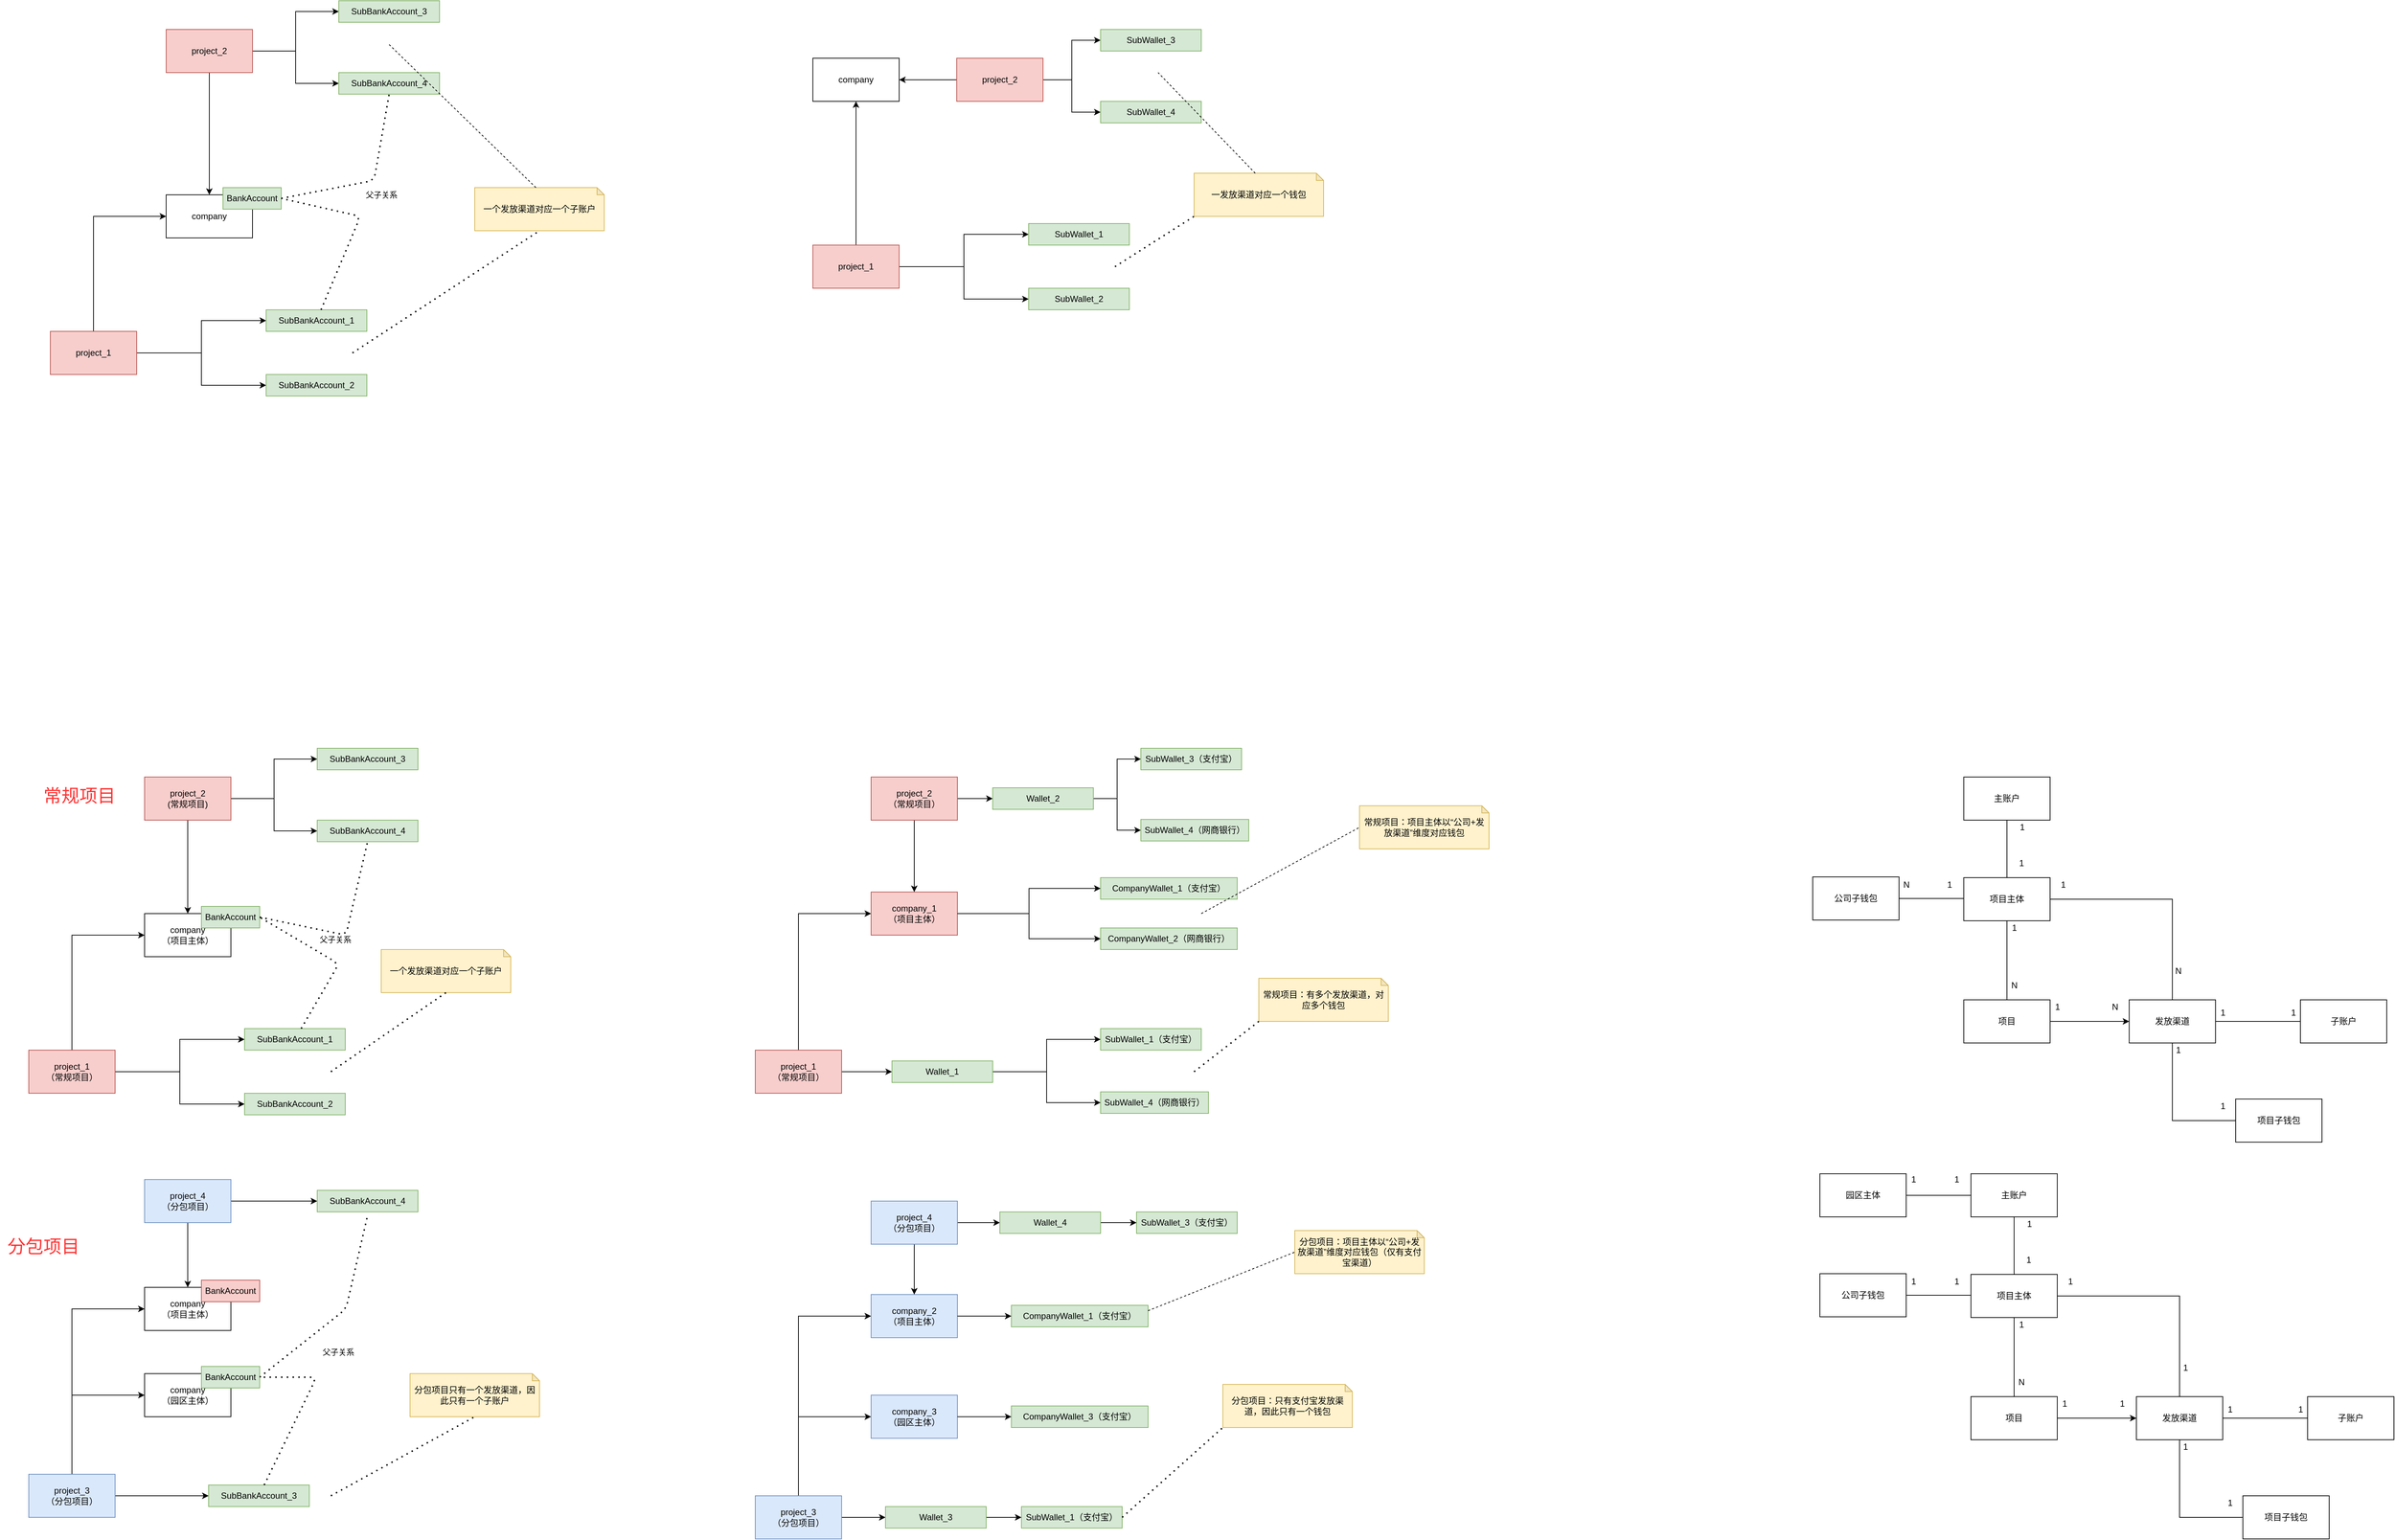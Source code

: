 <mxfile version="14.2.9" type="github">
  <diagram id="DwcgkpBsZSUWMjSM1Ywg" name="Page-1">
    <mxGraphModel dx="1422" dy="796" grid="1" gridSize="10" guides="1" tooltips="1" connect="1" arrows="1" fold="1" page="1" pageScale="1" pageWidth="827" pageHeight="1169" math="0" shadow="0">
      <root>
        <mxCell id="0" />
        <mxCell id="1" parent="0" />
        <mxCell id="jL63AR4ucIe5LXbYJcsW-23" style="edgeStyle=orthogonalEdgeStyle;rounded=0;orthogonalLoop=1;jettySize=auto;html=1;exitX=0.5;exitY=0;exitDx=0;exitDy=0;entryX=0;entryY=0.5;entryDx=0;entryDy=0;" parent="1" source="jL63AR4ucIe5LXbYJcsW-27" target="jL63AR4ucIe5LXbYJcsW-36" edge="1">
          <mxGeometry relative="1" as="geometry" />
        </mxCell>
        <mxCell id="jL63AR4ucIe5LXbYJcsW-24" style="edgeStyle=orthogonalEdgeStyle;rounded=0;orthogonalLoop=1;jettySize=auto;html=1;exitX=1;exitY=0.5;exitDx=0;exitDy=0;entryX=0;entryY=0.5;entryDx=0;entryDy=0;" parent="1" source="jL63AR4ucIe5LXbYJcsW-27" target="jL63AR4ucIe5LXbYJcsW-28" edge="1">
          <mxGeometry relative="1" as="geometry" />
        </mxCell>
        <mxCell id="jL63AR4ucIe5LXbYJcsW-26" style="edgeStyle=orthogonalEdgeStyle;rounded=0;orthogonalLoop=1;jettySize=auto;html=1;exitX=1;exitY=0.5;exitDx=0;exitDy=0;entryX=0;entryY=0.5;entryDx=0;entryDy=0;" parent="1" source="jL63AR4ucIe5LXbYJcsW-27" target="jL63AR4ucIe5LXbYJcsW-34" edge="1">
          <mxGeometry relative="1" as="geometry" />
        </mxCell>
        <mxCell id="jL63AR4ucIe5LXbYJcsW-27" value="project_1&lt;br&gt;（常规项目）" style="rounded=0;whiteSpace=wrap;html=1;fillColor=#f8cecc;strokeColor=#b85450;" parent="1" vertex="1">
          <mxGeometry x="70" y="1620" width="120" height="60" as="geometry" />
        </mxCell>
        <mxCell id="jL63AR4ucIe5LXbYJcsW-28" value="SubBankAccount_1" style="rounded=0;whiteSpace=wrap;html=1;fillColor=#d5e8d4;strokeColor=#82b366;" parent="1" vertex="1">
          <mxGeometry x="370" y="1590" width="140" height="30" as="geometry" />
        </mxCell>
        <mxCell id="jL63AR4ucIe5LXbYJcsW-34" value="SubBankAccount_2" style="rounded=0;whiteSpace=wrap;html=1;fillColor=#d5e8d4;strokeColor=#82b366;" parent="1" vertex="1">
          <mxGeometry x="370" y="1680" width="140" height="30" as="geometry" />
        </mxCell>
        <mxCell id="jL63AR4ucIe5LXbYJcsW-35" value="" style="group" parent="1" vertex="1" connectable="0">
          <mxGeometry x="231" y="1420" width="160" height="70" as="geometry" />
        </mxCell>
        <mxCell id="jL63AR4ucIe5LXbYJcsW-36" value="company&lt;br&gt;（项目主体）" style="rounded=0;whiteSpace=wrap;html=1;" parent="jL63AR4ucIe5LXbYJcsW-35" vertex="1">
          <mxGeometry y="10" width="120" height="60" as="geometry" />
        </mxCell>
        <mxCell id="jL63AR4ucIe5LXbYJcsW-37" value="BankAccount" style="rounded=0;whiteSpace=wrap;html=1;fillColor=#d5e8d4;strokeColor=#82b366;" parent="jL63AR4ucIe5LXbYJcsW-35" vertex="1">
          <mxGeometry x="79" width="81" height="30" as="geometry" />
        </mxCell>
        <mxCell id="jL63AR4ucIe5LXbYJcsW-38" value="一个发放渠道对应一个子账户" style="shape=note;whiteSpace=wrap;html=1;backgroundOutline=1;darkOpacity=0.05;size=10;fillColor=#fff2cc;strokeColor=#d6b656;" parent="1" vertex="1">
          <mxGeometry x="560" y="1480" width="180" height="60" as="geometry" />
        </mxCell>
        <mxCell id="jL63AR4ucIe5LXbYJcsW-39" value="" style="endArrow=none;dashed=1;html=1;dashPattern=1 3;strokeWidth=2;entryX=0.5;entryY=1;entryDx=0;entryDy=0;entryPerimeter=0;" parent="1" target="jL63AR4ucIe5LXbYJcsW-38" edge="1">
          <mxGeometry width="50" height="50" relative="1" as="geometry">
            <mxPoint x="490" y="1650" as="sourcePoint" />
            <mxPoint x="640" y="1560" as="targetPoint" />
          </mxGeometry>
        </mxCell>
        <mxCell id="jL63AR4ucIe5LXbYJcsW-47" value="父子关系" style="endArrow=none;dashed=1;html=1;dashPattern=1 3;strokeWidth=2;entryX=1;entryY=0.5;entryDx=0;entryDy=0;" parent="1" source="jL63AR4ucIe5LXbYJcsW-28" target="jL63AR4ucIe5LXbYJcsW-37" edge="1">
          <mxGeometry x="0.14" y="-28" width="50" height="50" relative="1" as="geometry">
            <mxPoint x="421" y="1490" as="sourcePoint" />
            <mxPoint x="471" y="1440" as="targetPoint" />
            <Array as="points">
              <mxPoint x="501" y="1500" />
            </Array>
            <mxPoint x="5" y="4" as="offset" />
          </mxGeometry>
        </mxCell>
        <mxCell id="jL63AR4ucIe5LXbYJcsW-50" style="edgeStyle=orthogonalEdgeStyle;rounded=0;orthogonalLoop=1;jettySize=auto;html=1;exitX=0.5;exitY=1;exitDx=0;exitDy=0;" parent="1" source="jL63AR4ucIe5LXbYJcsW-49" target="jL63AR4ucIe5LXbYJcsW-36" edge="1">
          <mxGeometry relative="1" as="geometry" />
        </mxCell>
        <mxCell id="jL63AR4ucIe5LXbYJcsW-53" style="edgeStyle=orthogonalEdgeStyle;rounded=0;orthogonalLoop=1;jettySize=auto;html=1;exitX=1;exitY=0.5;exitDx=0;exitDy=0;entryX=0;entryY=0.5;entryDx=0;entryDy=0;" parent="1" source="jL63AR4ucIe5LXbYJcsW-49" target="jL63AR4ucIe5LXbYJcsW-51" edge="1">
          <mxGeometry relative="1" as="geometry" />
        </mxCell>
        <mxCell id="jL63AR4ucIe5LXbYJcsW-54" style="edgeStyle=orthogonalEdgeStyle;rounded=0;orthogonalLoop=1;jettySize=auto;html=1;exitX=1;exitY=0.5;exitDx=0;exitDy=0;entryX=0;entryY=0.5;entryDx=0;entryDy=0;" parent="1" source="jL63AR4ucIe5LXbYJcsW-49" target="jL63AR4ucIe5LXbYJcsW-52" edge="1">
          <mxGeometry relative="1" as="geometry" />
        </mxCell>
        <mxCell id="jL63AR4ucIe5LXbYJcsW-49" value="project_2&lt;br&gt;(常规项目)" style="rounded=0;whiteSpace=wrap;html=1;fillColor=#f8cecc;strokeColor=#b85450;" parent="1" vertex="1">
          <mxGeometry x="231" y="1240" width="120" height="60" as="geometry" />
        </mxCell>
        <mxCell id="jL63AR4ucIe5LXbYJcsW-51" value="SubBankAccount_3" style="rounded=0;whiteSpace=wrap;html=1;fillColor=#d5e8d4;strokeColor=#82b366;" parent="1" vertex="1">
          <mxGeometry x="471" y="1200" width="140" height="30" as="geometry" />
        </mxCell>
        <mxCell id="jL63AR4ucIe5LXbYJcsW-52" value="SubBankAccount_4" style="rounded=0;whiteSpace=wrap;html=1;fillColor=#d5e8d4;strokeColor=#82b366;" parent="1" vertex="1">
          <mxGeometry x="471" y="1300" width="140" height="30" as="geometry" />
        </mxCell>
        <mxCell id="jL63AR4ucIe5LXbYJcsW-55" value="" style="endArrow=none;dashed=1;html=1;dashPattern=1 3;strokeWidth=2;entryX=0.5;entryY=1;entryDx=0;entryDy=0;exitX=1;exitY=0.5;exitDx=0;exitDy=0;" parent="1" source="jL63AR4ucIe5LXbYJcsW-37" target="jL63AR4ucIe5LXbYJcsW-52" edge="1">
          <mxGeometry width="50" height="50" relative="1" as="geometry">
            <mxPoint x="451" y="1420" as="sourcePoint" />
            <mxPoint x="501" y="1370" as="targetPoint" />
            <Array as="points">
              <mxPoint x="511" y="1460" />
            </Array>
          </mxGeometry>
        </mxCell>
        <mxCell id="jL63AR4ucIe5LXbYJcsW-56" style="edgeStyle=orthogonalEdgeStyle;rounded=0;orthogonalLoop=1;jettySize=auto;html=1;exitX=0.5;exitY=0;exitDx=0;exitDy=0;entryX=0;entryY=0.5;entryDx=0;entryDy=0;" parent="1" source="jL63AR4ucIe5LXbYJcsW-60" target="jL63AR4ucIe5LXbYJcsW-64" edge="1">
          <mxGeometry relative="1" as="geometry" />
        </mxCell>
        <mxCell id="jL63AR4ucIe5LXbYJcsW-337" style="edgeStyle=orthogonalEdgeStyle;rounded=0;jumpStyle=none;orthogonalLoop=1;jettySize=auto;html=1;exitX=1;exitY=0.5;exitDx=0;exitDy=0;endArrow=classic;endFill=1;" parent="1" source="jL63AR4ucIe5LXbYJcsW-60" target="jL63AR4ucIe5LXbYJcsW-336" edge="1">
          <mxGeometry relative="1" as="geometry" />
        </mxCell>
        <mxCell id="jL63AR4ucIe5LXbYJcsW-60" value="project_1&lt;br&gt;（常规项目）" style="rounded=0;whiteSpace=wrap;html=1;fillColor=#f8cecc;strokeColor=#b85450;" parent="1" vertex="1">
          <mxGeometry x="1080" y="1620" width="120" height="60" as="geometry" />
        </mxCell>
        <mxCell id="jL63AR4ucIe5LXbYJcsW-61" value="SubWallet_1（支付宝）" style="rounded=0;whiteSpace=wrap;html=1;fillColor=#d5e8d4;strokeColor=#82b366;" parent="1" vertex="1">
          <mxGeometry x="1560" y="1590" width="140" height="30" as="geometry" />
        </mxCell>
        <mxCell id="jL63AR4ucIe5LXbYJcsW-62" value="SubWallet_4（网商银行）" style="rounded=0;whiteSpace=wrap;html=1;fillColor=#d5e8d4;strokeColor=#82b366;" parent="1" vertex="1">
          <mxGeometry x="1560" y="1678" width="150" height="30" as="geometry" />
        </mxCell>
        <mxCell id="jL63AR4ucIe5LXbYJcsW-63" value="" style="group" parent="1" vertex="1" connectable="0">
          <mxGeometry x="1241" y="1390" width="160" height="70" as="geometry" />
        </mxCell>
        <mxCell id="jL63AR4ucIe5LXbYJcsW-64" value="company_1&lt;br&gt;（项目主体）" style="rounded=0;whiteSpace=wrap;html=1;fillColor=#f8cecc;strokeColor=#b85450;" parent="jL63AR4ucIe5LXbYJcsW-63" vertex="1">
          <mxGeometry y="10" width="120" height="60" as="geometry" />
        </mxCell>
        <mxCell id="jL63AR4ucIe5LXbYJcsW-66" value="常规项目：有多个发放渠道，对应多个钱包" style="shape=note;whiteSpace=wrap;html=1;backgroundOutline=1;darkOpacity=0.05;size=10;fillColor=#fff2cc;strokeColor=#d6b656;" parent="1" vertex="1">
          <mxGeometry x="1780" y="1520" width="180" height="60" as="geometry" />
        </mxCell>
        <mxCell id="jL63AR4ucIe5LXbYJcsW-67" value="" style="endArrow=none;dashed=1;html=1;dashPattern=1 3;strokeWidth=2;entryX=0;entryY=1;entryDx=0;entryDy=0;entryPerimeter=0;" parent="1" target="jL63AR4ucIe5LXbYJcsW-66" edge="1">
          <mxGeometry width="50" height="50" relative="1" as="geometry">
            <mxPoint x="1690" y="1650" as="sourcePoint" />
            <mxPoint x="1840" y="1560" as="targetPoint" />
          </mxGeometry>
        </mxCell>
        <mxCell id="jL63AR4ucIe5LXbYJcsW-79" value="CompanyWallet_1（支付宝）" style="rounded=0;whiteSpace=wrap;html=1;fillColor=#d5e8d4;strokeColor=#82b366;" parent="1" vertex="1">
          <mxGeometry x="1560" y="1380" width="190" height="30" as="geometry" />
        </mxCell>
        <mxCell id="jL63AR4ucIe5LXbYJcsW-88" value="CompanyWallet_2（网商银行）" style="rounded=0;whiteSpace=wrap;html=1;fillColor=#d5e8d4;strokeColor=#82b366;" parent="1" vertex="1">
          <mxGeometry x="1560" y="1450" width="190" height="30" as="geometry" />
        </mxCell>
        <mxCell id="jL63AR4ucIe5LXbYJcsW-90" value="常规项目：项目主体以“公司+发放渠道”维度对应钱包" style="shape=note;whiteSpace=wrap;html=1;backgroundOutline=1;darkOpacity=0.05;size=10;fillColor=#fff2cc;strokeColor=#d6b656;" parent="1" vertex="1">
          <mxGeometry x="1920" y="1280" width="180" height="60" as="geometry" />
        </mxCell>
        <mxCell id="jL63AR4ucIe5LXbYJcsW-91" value="" style="endArrow=none;dashed=1;html=1;entryX=0;entryY=0.5;entryDx=0;entryDy=0;entryPerimeter=0;" parent="1" target="jL63AR4ucIe5LXbYJcsW-90" edge="1">
          <mxGeometry width="50" height="50" relative="1" as="geometry">
            <mxPoint x="1700" y="1430" as="sourcePoint" />
            <mxPoint x="1836" y="1380" as="targetPoint" />
          </mxGeometry>
        </mxCell>
        <mxCell id="jL63AR4ucIe5LXbYJcsW-115" style="edgeStyle=orthogonalEdgeStyle;rounded=0;orthogonalLoop=1;jettySize=auto;html=1;exitX=0.5;exitY=0;exitDx=0;exitDy=0;entryX=0;entryY=0.5;entryDx=0;entryDy=0;" parent="1" source="jL63AR4ucIe5LXbYJcsW-119" target="jL63AR4ucIe5LXbYJcsW-123" edge="1">
          <mxGeometry relative="1" as="geometry" />
        </mxCell>
        <mxCell id="jL63AR4ucIe5LXbYJcsW-116" style="edgeStyle=orthogonalEdgeStyle;rounded=0;orthogonalLoop=1;jettySize=auto;html=1;exitX=1;exitY=0.5;exitDx=0;exitDy=0;entryX=0;entryY=0.5;entryDx=0;entryDy=0;" parent="1" source="jL63AR4ucIe5LXbYJcsW-119" target="jL63AR4ucIe5LXbYJcsW-120" edge="1">
          <mxGeometry relative="1" as="geometry" />
        </mxCell>
        <mxCell id="jL63AR4ucIe5LXbYJcsW-117" style="edgeStyle=orthogonalEdgeStyle;rounded=0;orthogonalLoop=1;jettySize=auto;html=1;exitX=1;exitY=0.5;exitDx=0;exitDy=0;entryX=0;entryY=0.5;entryDx=0;entryDy=0;" parent="1" source="jL63AR4ucIe5LXbYJcsW-119" target="jL63AR4ucIe5LXbYJcsW-121" edge="1">
          <mxGeometry relative="1" as="geometry" />
        </mxCell>
        <mxCell id="jL63AR4ucIe5LXbYJcsW-119" value="project_1" style="rounded=0;whiteSpace=wrap;html=1;fillColor=#f8cecc;strokeColor=#b85450;" parent="1" vertex="1">
          <mxGeometry x="100" y="620" width="120" height="60" as="geometry" />
        </mxCell>
        <mxCell id="jL63AR4ucIe5LXbYJcsW-120" value="SubBankAccount_1" style="rounded=0;whiteSpace=wrap;html=1;fillColor=#d5e8d4;strokeColor=#82b366;" parent="1" vertex="1">
          <mxGeometry x="400" y="590" width="140" height="30" as="geometry" />
        </mxCell>
        <mxCell id="jL63AR4ucIe5LXbYJcsW-121" value="SubBankAccount_2" style="rounded=0;whiteSpace=wrap;html=1;fillColor=#d5e8d4;strokeColor=#82b366;" parent="1" vertex="1">
          <mxGeometry x="400" y="680" width="140" height="30" as="geometry" />
        </mxCell>
        <mxCell id="jL63AR4ucIe5LXbYJcsW-122" value="" style="group" parent="1" vertex="1" connectable="0">
          <mxGeometry x="261" y="420" width="160" height="70" as="geometry" />
        </mxCell>
        <mxCell id="jL63AR4ucIe5LXbYJcsW-123" value="company" style="rounded=0;whiteSpace=wrap;html=1;" parent="jL63AR4ucIe5LXbYJcsW-122" vertex="1">
          <mxGeometry y="10" width="120" height="60" as="geometry" />
        </mxCell>
        <mxCell id="jL63AR4ucIe5LXbYJcsW-124" value="BankAccount" style="rounded=0;whiteSpace=wrap;html=1;fillColor=#d5e8d4;strokeColor=#82b366;" parent="jL63AR4ucIe5LXbYJcsW-122" vertex="1">
          <mxGeometry x="79" width="81" height="30" as="geometry" />
        </mxCell>
        <mxCell id="jL63AR4ucIe5LXbYJcsW-125" value="一个发放渠道对应一个子账户" style="shape=note;whiteSpace=wrap;html=1;backgroundOutline=1;darkOpacity=0.05;size=10;fillColor=#fff2cc;strokeColor=#d6b656;" parent="1" vertex="1">
          <mxGeometry x="690" y="420" width="180" height="60" as="geometry" />
        </mxCell>
        <mxCell id="jL63AR4ucIe5LXbYJcsW-126" value="" style="endArrow=none;dashed=1;html=1;dashPattern=1 3;strokeWidth=2;entryX=0.5;entryY=1;entryDx=0;entryDy=0;entryPerimeter=0;" parent="1" target="jL63AR4ucIe5LXbYJcsW-125" edge="1">
          <mxGeometry width="50" height="50" relative="1" as="geometry">
            <mxPoint x="520" y="650" as="sourcePoint" />
            <mxPoint x="670" y="560" as="targetPoint" />
          </mxGeometry>
        </mxCell>
        <mxCell id="jL63AR4ucIe5LXbYJcsW-130" value="父子关系" style="endArrow=none;dashed=1;html=1;dashPattern=1 3;strokeWidth=2;entryX=1;entryY=0.5;entryDx=0;entryDy=0;" parent="1" source="jL63AR4ucIe5LXbYJcsW-120" target="jL63AR4ucIe5LXbYJcsW-124" edge="1">
          <mxGeometry x="0.111" y="-42" width="50" height="50" relative="1" as="geometry">
            <mxPoint x="451" y="420" as="sourcePoint" />
            <mxPoint x="501" y="370" as="targetPoint" />
            <Array as="points">
              <mxPoint x="531" y="460" />
            </Array>
            <mxPoint x="20" y="11" as="offset" />
          </mxGeometry>
        </mxCell>
        <mxCell id="jL63AR4ucIe5LXbYJcsW-131" style="edgeStyle=orthogonalEdgeStyle;rounded=0;orthogonalLoop=1;jettySize=auto;html=1;exitX=0.5;exitY=1;exitDx=0;exitDy=0;" parent="1" source="jL63AR4ucIe5LXbYJcsW-134" target="jL63AR4ucIe5LXbYJcsW-123" edge="1">
          <mxGeometry relative="1" as="geometry" />
        </mxCell>
        <mxCell id="jL63AR4ucIe5LXbYJcsW-132" style="edgeStyle=orthogonalEdgeStyle;rounded=0;orthogonalLoop=1;jettySize=auto;html=1;exitX=1;exitY=0.5;exitDx=0;exitDy=0;entryX=0;entryY=0.5;entryDx=0;entryDy=0;" parent="1" source="jL63AR4ucIe5LXbYJcsW-134" target="jL63AR4ucIe5LXbYJcsW-135" edge="1">
          <mxGeometry relative="1" as="geometry" />
        </mxCell>
        <mxCell id="jL63AR4ucIe5LXbYJcsW-133" style="edgeStyle=orthogonalEdgeStyle;rounded=0;orthogonalLoop=1;jettySize=auto;html=1;exitX=1;exitY=0.5;exitDx=0;exitDy=0;entryX=0;entryY=0.5;entryDx=0;entryDy=0;" parent="1" source="jL63AR4ucIe5LXbYJcsW-134" target="jL63AR4ucIe5LXbYJcsW-136" edge="1">
          <mxGeometry relative="1" as="geometry" />
        </mxCell>
        <mxCell id="jL63AR4ucIe5LXbYJcsW-134" value="project_2" style="rounded=0;whiteSpace=wrap;html=1;fillColor=#f8cecc;strokeColor=#b85450;" parent="1" vertex="1">
          <mxGeometry x="261" y="200" width="120" height="60" as="geometry" />
        </mxCell>
        <mxCell id="jL63AR4ucIe5LXbYJcsW-135" value="SubBankAccount_3" style="rounded=0;whiteSpace=wrap;html=1;fillColor=#d5e8d4;strokeColor=#82b366;" parent="1" vertex="1">
          <mxGeometry x="501" y="160" width="140" height="30" as="geometry" />
        </mxCell>
        <mxCell id="jL63AR4ucIe5LXbYJcsW-136" value="SubBankAccount_4" style="rounded=0;whiteSpace=wrap;html=1;fillColor=#d5e8d4;strokeColor=#82b366;" parent="1" vertex="1">
          <mxGeometry x="501" y="260" width="140" height="30" as="geometry" />
        </mxCell>
        <mxCell id="jL63AR4ucIe5LXbYJcsW-137" value="" style="endArrow=none;dashed=1;html=1;dashPattern=1 3;strokeWidth=2;entryX=0.5;entryY=1;entryDx=0;entryDy=0;exitX=1;exitY=0.5;exitDx=0;exitDy=0;" parent="1" source="jL63AR4ucIe5LXbYJcsW-124" target="jL63AR4ucIe5LXbYJcsW-136" edge="1">
          <mxGeometry width="50" height="50" relative="1" as="geometry">
            <mxPoint x="481" y="350" as="sourcePoint" />
            <mxPoint x="531" y="300" as="targetPoint" />
            <Array as="points">
              <mxPoint x="550" y="410" />
            </Array>
          </mxGeometry>
        </mxCell>
        <mxCell id="jL63AR4ucIe5LXbYJcsW-138" value="" style="endArrow=none;dashed=1;html=1;exitX=0;exitY=0;exitDx=85;exitDy=0;exitPerimeter=0;" parent="1" source="jL63AR4ucIe5LXbYJcsW-125" edge="1">
          <mxGeometry width="50" height="50" relative="1" as="geometry">
            <mxPoint x="750" y="450" as="sourcePoint" />
            <mxPoint x="570" y="220" as="targetPoint" />
          </mxGeometry>
        </mxCell>
        <mxCell id="jL63AR4ucIe5LXbYJcsW-140" style="edgeStyle=orthogonalEdgeStyle;rounded=0;orthogonalLoop=1;jettySize=auto;html=1;exitX=1;exitY=0.5;exitDx=0;exitDy=0;entryX=0;entryY=0.5;entryDx=0;entryDy=0;" parent="1" source="jL63AR4ucIe5LXbYJcsW-143" target="jL63AR4ucIe5LXbYJcsW-144" edge="1">
          <mxGeometry relative="1" as="geometry" />
        </mxCell>
        <mxCell id="jL63AR4ucIe5LXbYJcsW-141" style="edgeStyle=orthogonalEdgeStyle;rounded=0;orthogonalLoop=1;jettySize=auto;html=1;exitX=1;exitY=0.5;exitDx=0;exitDy=0;entryX=0;entryY=0.5;entryDx=0;entryDy=0;" parent="1" source="jL63AR4ucIe5LXbYJcsW-143" target="jL63AR4ucIe5LXbYJcsW-145" edge="1">
          <mxGeometry relative="1" as="geometry" />
        </mxCell>
        <mxCell id="jL63AR4ucIe5LXbYJcsW-160" style="edgeStyle=orthogonalEdgeStyle;rounded=0;orthogonalLoop=1;jettySize=auto;html=1;exitX=0.5;exitY=0;exitDx=0;exitDy=0;entryX=0.5;entryY=1;entryDx=0;entryDy=0;" parent="1" source="jL63AR4ucIe5LXbYJcsW-143" target="jL63AR4ucIe5LXbYJcsW-147" edge="1">
          <mxGeometry relative="1" as="geometry" />
        </mxCell>
        <mxCell id="jL63AR4ucIe5LXbYJcsW-143" value="project_1" style="rounded=0;whiteSpace=wrap;html=1;fillColor=#f8cecc;strokeColor=#b85450;" parent="1" vertex="1">
          <mxGeometry x="1160" y="500" width="120" height="60" as="geometry" />
        </mxCell>
        <mxCell id="jL63AR4ucIe5LXbYJcsW-144" value="SubWallet_1" style="rounded=0;whiteSpace=wrap;html=1;fillColor=#d5e8d4;strokeColor=#82b366;" parent="1" vertex="1">
          <mxGeometry x="1460" y="470" width="140" height="30" as="geometry" />
        </mxCell>
        <mxCell id="jL63AR4ucIe5LXbYJcsW-145" value="SubWallet_2" style="rounded=0;whiteSpace=wrap;html=1;fillColor=#d5e8d4;strokeColor=#82b366;" parent="1" vertex="1">
          <mxGeometry x="1460" y="560" width="140" height="30" as="geometry" />
        </mxCell>
        <mxCell id="jL63AR4ucIe5LXbYJcsW-146" value="" style="group" parent="1" vertex="1" connectable="0">
          <mxGeometry x="1160" y="230" width="160" height="70" as="geometry" />
        </mxCell>
        <mxCell id="jL63AR4ucIe5LXbYJcsW-147" value="company" style="rounded=0;whiteSpace=wrap;html=1;" parent="jL63AR4ucIe5LXbYJcsW-146" vertex="1">
          <mxGeometry y="10" width="120" height="60" as="geometry" />
        </mxCell>
        <mxCell id="jL63AR4ucIe5LXbYJcsW-148" value="一发放渠道对应一个钱包" style="shape=note;whiteSpace=wrap;html=1;backgroundOutline=1;darkOpacity=0.05;size=10;fillColor=#fff2cc;strokeColor=#d6b656;" parent="1" vertex="1">
          <mxGeometry x="1690" y="400" width="180" height="60" as="geometry" />
        </mxCell>
        <mxCell id="jL63AR4ucIe5LXbYJcsW-149" value="" style="endArrow=none;dashed=1;html=1;dashPattern=1 3;strokeWidth=2;entryX=0;entryY=1;entryDx=0;entryDy=0;entryPerimeter=0;" parent="1" target="jL63AR4ucIe5LXbYJcsW-148" edge="1">
          <mxGeometry width="50" height="50" relative="1" as="geometry">
            <mxPoint x="1580" y="530" as="sourcePoint" />
            <mxPoint x="1730" y="440" as="targetPoint" />
          </mxGeometry>
        </mxCell>
        <mxCell id="jL63AR4ucIe5LXbYJcsW-161" style="edgeStyle=orthogonalEdgeStyle;rounded=0;orthogonalLoop=1;jettySize=auto;html=1;exitX=0;exitY=0.5;exitDx=0;exitDy=0;entryX=1;entryY=0.5;entryDx=0;entryDy=0;" parent="1" source="jL63AR4ucIe5LXbYJcsW-159" target="jL63AR4ucIe5LXbYJcsW-147" edge="1">
          <mxGeometry relative="1" as="geometry" />
        </mxCell>
        <mxCell id="jL63AR4ucIe5LXbYJcsW-164" style="edgeStyle=orthogonalEdgeStyle;rounded=0;orthogonalLoop=1;jettySize=auto;html=1;exitX=1;exitY=0.5;exitDx=0;exitDy=0;entryX=0;entryY=0.5;entryDx=0;entryDy=0;" parent="1" source="jL63AR4ucIe5LXbYJcsW-159" target="jL63AR4ucIe5LXbYJcsW-162" edge="1">
          <mxGeometry relative="1" as="geometry" />
        </mxCell>
        <mxCell id="jL63AR4ucIe5LXbYJcsW-165" style="edgeStyle=orthogonalEdgeStyle;rounded=0;orthogonalLoop=1;jettySize=auto;html=1;exitX=1;exitY=0.5;exitDx=0;exitDy=0;" parent="1" source="jL63AR4ucIe5LXbYJcsW-159" target="jL63AR4ucIe5LXbYJcsW-163" edge="1">
          <mxGeometry relative="1" as="geometry" />
        </mxCell>
        <mxCell id="jL63AR4ucIe5LXbYJcsW-159" value="project_2" style="rounded=0;whiteSpace=wrap;html=1;fillColor=#f8cecc;strokeColor=#b85450;" parent="1" vertex="1">
          <mxGeometry x="1360" y="240" width="120" height="60" as="geometry" />
        </mxCell>
        <mxCell id="jL63AR4ucIe5LXbYJcsW-162" value="SubWallet_3" style="rounded=0;whiteSpace=wrap;html=1;fillColor=#d5e8d4;strokeColor=#82b366;" parent="1" vertex="1">
          <mxGeometry x="1560" y="200" width="140" height="30" as="geometry" />
        </mxCell>
        <mxCell id="jL63AR4ucIe5LXbYJcsW-163" value="SubWallet_4" style="rounded=0;whiteSpace=wrap;html=1;fillColor=#d5e8d4;strokeColor=#82b366;" parent="1" vertex="1">
          <mxGeometry x="1560" y="300" width="140" height="30" as="geometry" />
        </mxCell>
        <mxCell id="jL63AR4ucIe5LXbYJcsW-166" value="" style="endArrow=none;dashed=1;html=1;exitX=0;exitY=0;exitDx=85;exitDy=0;exitPerimeter=0;" parent="1" source="jL63AR4ucIe5LXbYJcsW-148" edge="1">
          <mxGeometry width="50" height="50" relative="1" as="geometry">
            <mxPoint x="1840" y="400" as="sourcePoint" />
            <mxPoint x="1640" y="260" as="targetPoint" />
          </mxGeometry>
        </mxCell>
        <mxCell id="jL63AR4ucIe5LXbYJcsW-168" style="edgeStyle=orthogonalEdgeStyle;rounded=0;orthogonalLoop=1;jettySize=auto;html=1;exitX=0.5;exitY=1;exitDx=0;exitDy=0;" parent="1" source="jL63AR4ucIe5LXbYJcsW-167" target="jL63AR4ucIe5LXbYJcsW-64" edge="1">
          <mxGeometry relative="1" as="geometry" />
        </mxCell>
        <mxCell id="jL63AR4ucIe5LXbYJcsW-341" style="edgeStyle=orthogonalEdgeStyle;rounded=0;jumpStyle=none;orthogonalLoop=1;jettySize=auto;html=1;exitX=1;exitY=0.5;exitDx=0;exitDy=0;endArrow=classic;endFill=1;" parent="1" source="jL63AR4ucIe5LXbYJcsW-167" target="jL63AR4ucIe5LXbYJcsW-340" edge="1">
          <mxGeometry relative="1" as="geometry" />
        </mxCell>
        <mxCell id="jL63AR4ucIe5LXbYJcsW-167" value="project_2&lt;br&gt;（常规项目）" style="rounded=0;whiteSpace=wrap;html=1;fillColor=#f8cecc;strokeColor=#b85450;" parent="1" vertex="1">
          <mxGeometry x="1241" y="1240" width="120" height="60" as="geometry" />
        </mxCell>
        <mxCell id="jL63AR4ucIe5LXbYJcsW-169" value="SubWallet_3（支付宝）" style="rounded=0;whiteSpace=wrap;html=1;fillColor=#d5e8d4;strokeColor=#82b366;" parent="1" vertex="1">
          <mxGeometry x="1616" y="1200" width="140" height="30" as="geometry" />
        </mxCell>
        <mxCell id="jL63AR4ucIe5LXbYJcsW-170" value="SubWallet_4（网商银行）" style="rounded=0;whiteSpace=wrap;html=1;fillColor=#d5e8d4;strokeColor=#82b366;" parent="1" vertex="1">
          <mxGeometry x="1616" y="1299" width="150" height="30" as="geometry" />
        </mxCell>
        <mxCell id="jL63AR4ucIe5LXbYJcsW-178" style="edgeStyle=orthogonalEdgeStyle;rounded=0;orthogonalLoop=1;jettySize=auto;html=1;exitX=0.5;exitY=0;exitDx=0;exitDy=0;entryX=0;entryY=0.5;entryDx=0;entryDy=0;" parent="1" source="jL63AR4ucIe5LXbYJcsW-181" target="jL63AR4ucIe5LXbYJcsW-185" edge="1">
          <mxGeometry relative="1" as="geometry" />
        </mxCell>
        <mxCell id="jL63AR4ucIe5LXbYJcsW-354" style="edgeStyle=orthogonalEdgeStyle;rounded=0;jumpStyle=none;orthogonalLoop=1;jettySize=auto;html=1;exitX=0.5;exitY=0;exitDx=0;exitDy=0;entryX=0;entryY=0.5;entryDx=0;entryDy=0;endArrow=classic;endFill=1;" parent="1" source="jL63AR4ucIe5LXbYJcsW-181" target="jL63AR4ucIe5LXbYJcsW-201" edge="1">
          <mxGeometry relative="1" as="geometry" />
        </mxCell>
        <mxCell id="jL63AR4ucIe5LXbYJcsW-356" style="edgeStyle=orthogonalEdgeStyle;rounded=0;jumpStyle=none;orthogonalLoop=1;jettySize=auto;html=1;exitX=1;exitY=0.5;exitDx=0;exitDy=0;entryX=0;entryY=0.5;entryDx=0;entryDy=0;endArrow=classic;endFill=1;" parent="1" source="jL63AR4ucIe5LXbYJcsW-181" target="jL63AR4ucIe5LXbYJcsW-355" edge="1">
          <mxGeometry relative="1" as="geometry" />
        </mxCell>
        <mxCell id="jL63AR4ucIe5LXbYJcsW-181" value="project_3&lt;br&gt;（分包项目）" style="rounded=0;whiteSpace=wrap;html=1;fillColor=#dae8fc;strokeColor=#6c8ebf;" parent="1" vertex="1">
          <mxGeometry x="1080" y="2240" width="120" height="60" as="geometry" />
        </mxCell>
        <mxCell id="jL63AR4ucIe5LXbYJcsW-182" value="SubWallet_1（支付宝）" style="rounded=0;whiteSpace=wrap;html=1;fillColor=#d5e8d4;strokeColor=#82b366;" parent="1" vertex="1">
          <mxGeometry x="1450" y="2255" width="140" height="30" as="geometry" />
        </mxCell>
        <mxCell id="jL63AR4ucIe5LXbYJcsW-184" value="" style="group" parent="1" vertex="1" connectable="0">
          <mxGeometry x="1241" y="1950" width="160" height="70" as="geometry" />
        </mxCell>
        <mxCell id="jL63AR4ucIe5LXbYJcsW-185" value="company_2&lt;br&gt;（项目主体）" style="rounded=0;whiteSpace=wrap;html=1;fillColor=#dae8fc;strokeColor=#6c8ebf;" parent="jL63AR4ucIe5LXbYJcsW-184" vertex="1">
          <mxGeometry y="10" width="120" height="60" as="geometry" />
        </mxCell>
        <mxCell id="jL63AR4ucIe5LXbYJcsW-186" value="分包项目：只有支付宝发放渠道，因此只有一个钱包" style="shape=note;whiteSpace=wrap;html=1;backgroundOutline=1;darkOpacity=0.05;size=10;fillColor=#fff2cc;strokeColor=#d6b656;" parent="1" vertex="1">
          <mxGeometry x="1730" y="2085" width="180" height="60" as="geometry" />
        </mxCell>
        <mxCell id="jL63AR4ucIe5LXbYJcsW-187" value="" style="endArrow=none;dashed=1;html=1;dashPattern=1 3;strokeWidth=2;entryX=0;entryY=1;entryDx=0;entryDy=0;entryPerimeter=0;exitX=1;exitY=0.5;exitDx=0;exitDy=0;" parent="1" source="jL63AR4ucIe5LXbYJcsW-182" target="jL63AR4ucIe5LXbYJcsW-186" edge="1">
          <mxGeometry width="50" height="50" relative="1" as="geometry">
            <mxPoint x="1500" y="2310" as="sourcePoint" />
            <mxPoint x="1650" y="2220" as="targetPoint" />
          </mxGeometry>
        </mxCell>
        <mxCell id="jL63AR4ucIe5LXbYJcsW-188" value="CompanyWallet_1（支付宝）" style="rounded=0;whiteSpace=wrap;html=1;fillColor=#d5e8d4;strokeColor=#82b366;" parent="1" vertex="1">
          <mxGeometry x="1436" y="1975" width="190" height="30" as="geometry" />
        </mxCell>
        <mxCell id="jL63AR4ucIe5LXbYJcsW-191" value="分包项目：项目主体以“公司+发放渠道”维度对应钱包（仅有支付宝渠道）" style="shape=note;whiteSpace=wrap;html=1;backgroundOutline=1;darkOpacity=0.05;size=10;fillColor=#fff2cc;strokeColor=#d6b656;" parent="1" vertex="1">
          <mxGeometry x="1830" y="1871" width="180" height="60" as="geometry" />
        </mxCell>
        <mxCell id="jL63AR4ucIe5LXbYJcsW-192" value="" style="endArrow=none;dashed=1;html=1;entryX=0;entryY=0.5;entryDx=0;entryDy=0;entryPerimeter=0;exitX=1;exitY=0.25;exitDx=0;exitDy=0;jumpStyle=none;" parent="1" source="jL63AR4ucIe5LXbYJcsW-188" target="jL63AR4ucIe5LXbYJcsW-191" edge="1">
          <mxGeometry width="50" height="50" relative="1" as="geometry">
            <mxPoint x="1686" y="2000" as="sourcePoint" />
            <mxPoint x="1836" y="1940" as="targetPoint" />
          </mxGeometry>
        </mxCell>
        <mxCell id="jL63AR4ucIe5LXbYJcsW-193" style="edgeStyle=orthogonalEdgeStyle;rounded=0;orthogonalLoop=1;jettySize=auto;html=1;exitX=0.5;exitY=1;exitDx=0;exitDy=0;" parent="1" source="jL63AR4ucIe5LXbYJcsW-196" target="jL63AR4ucIe5LXbYJcsW-185" edge="1">
          <mxGeometry relative="1" as="geometry" />
        </mxCell>
        <mxCell id="jL63AR4ucIe5LXbYJcsW-352" style="edgeStyle=orthogonalEdgeStyle;rounded=0;jumpStyle=none;orthogonalLoop=1;jettySize=auto;html=1;exitX=1;exitY=0.5;exitDx=0;exitDy=0;entryX=0;entryY=0.5;entryDx=0;entryDy=0;endArrow=classic;endFill=1;" parent="1" source="jL63AR4ucIe5LXbYJcsW-196" target="jL63AR4ucIe5LXbYJcsW-351" edge="1">
          <mxGeometry relative="1" as="geometry" />
        </mxCell>
        <mxCell id="jL63AR4ucIe5LXbYJcsW-196" value="project_4&lt;br&gt;（分包项目）" style="rounded=0;whiteSpace=wrap;html=1;fillColor=#dae8fc;strokeColor=#6c8ebf;" parent="1" vertex="1">
          <mxGeometry x="1241" y="1830" width="120" height="60" as="geometry" />
        </mxCell>
        <mxCell id="jL63AR4ucIe5LXbYJcsW-197" value="SubWallet_3（支付宝）" style="rounded=0;whiteSpace=wrap;html=1;fillColor=#d5e8d4;strokeColor=#82b366;" parent="1" vertex="1">
          <mxGeometry x="1610" y="1845" width="140" height="30" as="geometry" />
        </mxCell>
        <mxCell id="jL63AR4ucIe5LXbYJcsW-200" value="" style="group" parent="1" vertex="1" connectable="0">
          <mxGeometry x="1241" y="2090" width="160" height="70" as="geometry" />
        </mxCell>
        <mxCell id="jL63AR4ucIe5LXbYJcsW-201" value="company_3&lt;br&gt;（园区主体）" style="rounded=0;whiteSpace=wrap;html=1;fillColor=#dae8fc;strokeColor=#6c8ebf;" parent="jL63AR4ucIe5LXbYJcsW-200" vertex="1">
          <mxGeometry y="10" width="120" height="60" as="geometry" />
        </mxCell>
        <mxCell id="jL63AR4ucIe5LXbYJcsW-202" value="CompanyWallet_3（支付宝）" style="rounded=0;whiteSpace=wrap;html=1;fillColor=#d5e8d4;strokeColor=#82b366;" parent="1" vertex="1">
          <mxGeometry x="1436" y="2115" width="190" height="30" as="geometry" />
        </mxCell>
        <mxCell id="jL63AR4ucIe5LXbYJcsW-203" style="edgeStyle=orthogonalEdgeStyle;rounded=0;orthogonalLoop=1;jettySize=auto;html=1;exitX=1;exitY=0.5;exitDx=0;exitDy=0;entryX=0;entryY=0.5;entryDx=0;entryDy=0;" parent="1" source="jL63AR4ucIe5LXbYJcsW-201" target="jL63AR4ucIe5LXbYJcsW-202" edge="1">
          <mxGeometry relative="1" as="geometry" />
        </mxCell>
        <mxCell id="jL63AR4ucIe5LXbYJcsW-205" style="edgeStyle=orthogonalEdgeStyle;rounded=0;orthogonalLoop=1;jettySize=auto;html=1;exitX=0.5;exitY=0;exitDx=0;exitDy=0;entryX=0;entryY=0.5;entryDx=0;entryDy=0;" parent="1" source="jL63AR4ucIe5LXbYJcsW-209" target="jL63AR4ucIe5LXbYJcsW-213" edge="1">
          <mxGeometry relative="1" as="geometry" />
        </mxCell>
        <mxCell id="jL63AR4ucIe5LXbYJcsW-206" style="edgeStyle=orthogonalEdgeStyle;rounded=0;orthogonalLoop=1;jettySize=auto;html=1;exitX=1;exitY=0.5;exitDx=0;exitDy=0;entryX=0;entryY=0.5;entryDx=0;entryDy=0;" parent="1" source="jL63AR4ucIe5LXbYJcsW-209" target="jL63AR4ucIe5LXbYJcsW-210" edge="1">
          <mxGeometry relative="1" as="geometry" />
        </mxCell>
        <mxCell id="jL63AR4ucIe5LXbYJcsW-208" style="edgeStyle=orthogonalEdgeStyle;rounded=0;orthogonalLoop=1;jettySize=auto;html=1;exitX=0.5;exitY=0;exitDx=0;exitDy=0;entryX=0;entryY=0.5;entryDx=0;entryDy=0;" parent="1" source="jL63AR4ucIe5LXbYJcsW-209" target="jL63AR4ucIe5LXbYJcsW-218" edge="1">
          <mxGeometry relative="1" as="geometry" />
        </mxCell>
        <mxCell id="jL63AR4ucIe5LXbYJcsW-209" value="project_3&lt;br&gt;（分包项目）" style="rounded=0;whiteSpace=wrap;html=1;fillColor=#dae8fc;strokeColor=#6c8ebf;" parent="1" vertex="1">
          <mxGeometry x="70" y="2210" width="120" height="60" as="geometry" />
        </mxCell>
        <mxCell id="jL63AR4ucIe5LXbYJcsW-210" value="SubBankAccount_3" style="rounded=0;whiteSpace=wrap;html=1;fillColor=#d5e8d4;strokeColor=#82b366;" parent="1" vertex="1">
          <mxGeometry x="320" y="2225" width="140" height="30" as="geometry" />
        </mxCell>
        <mxCell id="jL63AR4ucIe5LXbYJcsW-212" value="" style="group" parent="1" vertex="1" connectable="0">
          <mxGeometry x="231" y="1940" width="160" height="70" as="geometry" />
        </mxCell>
        <mxCell id="jL63AR4ucIe5LXbYJcsW-213" value="company&lt;br&gt;（项目主体）" style="rounded=0;whiteSpace=wrap;html=1;" parent="jL63AR4ucIe5LXbYJcsW-212" vertex="1">
          <mxGeometry y="10" width="120" height="60" as="geometry" />
        </mxCell>
        <mxCell id="jL63AR4ucIe5LXbYJcsW-214" value="BankAccount" style="rounded=0;whiteSpace=wrap;html=1;fillColor=#f8cecc;strokeColor=#b85450;" parent="jL63AR4ucIe5LXbYJcsW-212" vertex="1">
          <mxGeometry x="79" width="81" height="30" as="geometry" />
        </mxCell>
        <mxCell id="jL63AR4ucIe5LXbYJcsW-215" value="分包项目只有一个发放渠道，因此只有一个子账户" style="shape=note;whiteSpace=wrap;html=1;backgroundOutline=1;darkOpacity=0.05;size=10;fillColor=#fff2cc;strokeColor=#d6b656;" parent="1" vertex="1">
          <mxGeometry x="600" y="2070" width="180" height="60" as="geometry" />
        </mxCell>
        <mxCell id="jL63AR4ucIe5LXbYJcsW-216" value="" style="endArrow=none;dashed=1;html=1;dashPattern=1 3;strokeWidth=2;entryX=0.5;entryY=1;entryDx=0;entryDy=0;entryPerimeter=0;" parent="1" target="jL63AR4ucIe5LXbYJcsW-215" edge="1">
          <mxGeometry width="50" height="50" relative="1" as="geometry">
            <mxPoint x="490" y="2240" as="sourcePoint" />
            <mxPoint x="640" y="2150" as="targetPoint" />
          </mxGeometry>
        </mxCell>
        <mxCell id="jL63AR4ucIe5LXbYJcsW-217" value="" style="group" parent="1" vertex="1" connectable="0">
          <mxGeometry x="231" y="2060" width="160" height="70" as="geometry" />
        </mxCell>
        <mxCell id="jL63AR4ucIe5LXbYJcsW-218" value="company&lt;br&gt;（园区主体）" style="rounded=0;whiteSpace=wrap;html=1;" parent="jL63AR4ucIe5LXbYJcsW-217" vertex="1">
          <mxGeometry y="10" width="120" height="60" as="geometry" />
        </mxCell>
        <mxCell id="jL63AR4ucIe5LXbYJcsW-219" value="BankAccount" style="rounded=0;whiteSpace=wrap;html=1;fillColor=#d5e8d4;strokeColor=#82b366;" parent="jL63AR4ucIe5LXbYJcsW-217" vertex="1">
          <mxGeometry x="79" width="81" height="30" as="geometry" />
        </mxCell>
        <mxCell id="jL63AR4ucIe5LXbYJcsW-220" value="父子关系" style="endArrow=none;dashed=1;html=1;dashPattern=1 3;strokeWidth=2;entryX=1;entryY=0.5;entryDx=0;entryDy=0;" parent="1" source="jL63AR4ucIe5LXbYJcsW-210" target="jL63AR4ucIe5LXbYJcsW-219" edge="1">
          <mxGeometry x="0.357" y="-46" width="50" height="50" relative="1" as="geometry">
            <mxPoint x="421" y="2010" as="sourcePoint" />
            <mxPoint x="471" y="1960" as="targetPoint" />
            <Array as="points">
              <mxPoint x="470" y="2075" />
            </Array>
            <mxPoint x="30" y="11" as="offset" />
          </mxGeometry>
        </mxCell>
        <mxCell id="jL63AR4ucIe5LXbYJcsW-221" style="edgeStyle=orthogonalEdgeStyle;rounded=0;orthogonalLoop=1;jettySize=auto;html=1;exitX=0.5;exitY=1;exitDx=0;exitDy=0;" parent="1" source="jL63AR4ucIe5LXbYJcsW-224" target="jL63AR4ucIe5LXbYJcsW-213" edge="1">
          <mxGeometry relative="1" as="geometry" />
        </mxCell>
        <mxCell id="jL63AR4ucIe5LXbYJcsW-222" style="edgeStyle=orthogonalEdgeStyle;rounded=0;orthogonalLoop=1;jettySize=auto;html=1;exitX=1;exitY=0.5;exitDx=0;exitDy=0;entryX=0;entryY=0.5;entryDx=0;entryDy=0;" parent="1" source="jL63AR4ucIe5LXbYJcsW-224" target="jL63AR4ucIe5LXbYJcsW-225" edge="1">
          <mxGeometry relative="1" as="geometry" />
        </mxCell>
        <mxCell id="jL63AR4ucIe5LXbYJcsW-224" value="project_4&lt;br&gt;（分包项目）" style="rounded=0;whiteSpace=wrap;html=1;fillColor=#dae8fc;strokeColor=#6c8ebf;" parent="1" vertex="1">
          <mxGeometry x="231" y="1800" width="120" height="60" as="geometry" />
        </mxCell>
        <mxCell id="jL63AR4ucIe5LXbYJcsW-225" value="SubBankAccount_4" style="rounded=0;whiteSpace=wrap;html=1;fillColor=#d5e8d4;strokeColor=#82b366;" parent="1" vertex="1">
          <mxGeometry x="471" y="1815" width="140" height="30" as="geometry" />
        </mxCell>
        <mxCell id="jL63AR4ucIe5LXbYJcsW-227" value="" style="endArrow=none;dashed=1;html=1;dashPattern=1 3;strokeWidth=2;entryX=0.5;entryY=1;entryDx=0;entryDy=0;exitX=1;exitY=0.5;exitDx=0;exitDy=0;" parent="1" source="jL63AR4ucIe5LXbYJcsW-219" edge="1">
          <mxGeometry width="50" height="50" relative="1" as="geometry">
            <mxPoint x="451" y="1940" as="sourcePoint" />
            <mxPoint x="541" y="1850" as="targetPoint" />
            <Array as="points">
              <mxPoint x="511" y="1980" />
            </Array>
          </mxGeometry>
        </mxCell>
        <mxCell id="jL63AR4ucIe5LXbYJcsW-251" style="edgeStyle=elbowEdgeStyle;rounded=0;jumpStyle=none;orthogonalLoop=1;jettySize=auto;elbow=vertical;html=1;exitX=1;exitY=0.5;exitDx=0;exitDy=0;entryX=0;entryY=0.5;entryDx=0;entryDy=0;" parent="1" source="jL63AR4ucIe5LXbYJcsW-228" target="jL63AR4ucIe5LXbYJcsW-232" edge="1">
          <mxGeometry relative="1" as="geometry" />
        </mxCell>
        <mxCell id="jL63AR4ucIe5LXbYJcsW-228" value="项目" style="rounded=0;whiteSpace=wrap;html=1;" parent="1" vertex="1">
          <mxGeometry x="2760" y="1550" width="120" height="60" as="geometry" />
        </mxCell>
        <mxCell id="jL63AR4ucIe5LXbYJcsW-298" style="edgeStyle=orthogonalEdgeStyle;rounded=0;jumpStyle=none;orthogonalLoop=1;jettySize=auto;elbow=vertical;html=1;exitX=0.5;exitY=1;exitDx=0;exitDy=0;entryX=0;entryY=0.5;entryDx=0;entryDy=0;endArrow=none;endFill=0;" parent="1" source="jL63AR4ucIe5LXbYJcsW-232" target="jL63AR4ucIe5LXbYJcsW-241" edge="1">
          <mxGeometry relative="1" as="geometry" />
        </mxCell>
        <mxCell id="jL63AR4ucIe5LXbYJcsW-300" style="edgeStyle=orthogonalEdgeStyle;rounded=0;jumpStyle=none;orthogonalLoop=1;jettySize=auto;html=1;exitX=1;exitY=0.5;exitDx=0;exitDy=0;entryX=0;entryY=0.5;entryDx=0;entryDy=0;endArrow=none;endFill=0;" parent="1" source="jL63AR4ucIe5LXbYJcsW-232" target="jL63AR4ucIe5LXbYJcsW-299" edge="1">
          <mxGeometry relative="1" as="geometry" />
        </mxCell>
        <mxCell id="jL63AR4ucIe5LXbYJcsW-232" value="发放渠道" style="rounded=0;whiteSpace=wrap;html=1;" parent="1" vertex="1">
          <mxGeometry x="2990" y="1550" width="120" height="60" as="geometry" />
        </mxCell>
        <mxCell id="jL63AR4ucIe5LXbYJcsW-241" value="项目子钱包" style="rounded=0;whiteSpace=wrap;html=1;" parent="1" vertex="1">
          <mxGeometry x="3138" y="1688" width="120" height="60" as="geometry" />
        </mxCell>
        <mxCell id="jL63AR4ucIe5LXbYJcsW-272" style="edgeStyle=elbowEdgeStyle;rounded=0;jumpStyle=none;orthogonalLoop=1;jettySize=auto;elbow=vertical;html=1;exitX=0.5;exitY=1;exitDx=0;exitDy=0;entryX=0.5;entryY=0;entryDx=0;entryDy=0;endArrow=none;endFill=0;" parent="1" source="jL63AR4ucIe5LXbYJcsW-243" target="jL63AR4ucIe5LXbYJcsW-228" edge="1">
          <mxGeometry relative="1" as="geometry" />
        </mxCell>
        <mxCell id="jL63AR4ucIe5LXbYJcsW-301" style="edgeStyle=orthogonalEdgeStyle;rounded=0;jumpStyle=none;orthogonalLoop=1;jettySize=auto;html=1;exitX=1;exitY=0.5;exitDx=0;exitDy=0;entryX=0.5;entryY=0;entryDx=0;entryDy=0;endArrow=none;endFill=0;" parent="1" source="jL63AR4ucIe5LXbYJcsW-243" target="jL63AR4ucIe5LXbYJcsW-232" edge="1">
          <mxGeometry relative="1" as="geometry" />
        </mxCell>
        <mxCell id="jL63AR4ucIe5LXbYJcsW-243" value="项目主体" style="rounded=0;whiteSpace=wrap;html=1;" parent="1" vertex="1">
          <mxGeometry x="2760" y="1380" width="120" height="60" as="geometry" />
        </mxCell>
        <mxCell id="jL63AR4ucIe5LXbYJcsW-269" style="edgeStyle=elbowEdgeStyle;rounded=0;jumpStyle=none;orthogonalLoop=1;jettySize=auto;elbow=vertical;html=1;exitX=1;exitY=0.5;exitDx=0;exitDy=0;endArrow=none;endFill=0;" parent="1" source="jL63AR4ucIe5LXbYJcsW-245" target="jL63AR4ucIe5LXbYJcsW-243" edge="1">
          <mxGeometry relative="1" as="geometry" />
        </mxCell>
        <mxCell id="jL63AR4ucIe5LXbYJcsW-245" value="公司子钱包" style="rounded=0;whiteSpace=wrap;html=1;" parent="1" vertex="1">
          <mxGeometry x="2550" y="1379" width="120" height="60" as="geometry" />
        </mxCell>
        <mxCell id="jL63AR4ucIe5LXbYJcsW-266" style="edgeStyle=elbowEdgeStyle;rounded=0;jumpStyle=none;orthogonalLoop=1;jettySize=auto;elbow=vertical;html=1;exitX=0.5;exitY=1;exitDx=0;exitDy=0;entryX=0.5;entryY=0;entryDx=0;entryDy=0;endArrow=none;endFill=0;" parent="1" source="jL63AR4ucIe5LXbYJcsW-247" target="jL63AR4ucIe5LXbYJcsW-243" edge="1">
          <mxGeometry relative="1" as="geometry" />
        </mxCell>
        <mxCell id="jL63AR4ucIe5LXbYJcsW-247" value="主账户" style="rounded=0;whiteSpace=wrap;html=1;" parent="1" vertex="1">
          <mxGeometry x="2760" y="1240" width="120" height="60" as="geometry" />
        </mxCell>
        <mxCell id="jL63AR4ucIe5LXbYJcsW-254" value="1" style="text;html=1;align=center;verticalAlign=middle;resizable=0;points=[];autosize=1;" parent="1" vertex="1">
          <mxGeometry x="2880" y="1550" width="20" height="20" as="geometry" />
        </mxCell>
        <mxCell id="jL63AR4ucIe5LXbYJcsW-255" value="N" style="text;html=1;align=center;verticalAlign=middle;resizable=0;points=[];autosize=1;" parent="1" vertex="1">
          <mxGeometry x="2960" y="1550" width="20" height="20" as="geometry" />
        </mxCell>
        <mxCell id="jL63AR4ucIe5LXbYJcsW-256" value="1" style="text;html=1;align=center;verticalAlign=middle;resizable=0;points=[];autosize=1;" parent="1" vertex="1">
          <mxGeometry x="3110" y="1688" width="20" height="20" as="geometry" />
        </mxCell>
        <mxCell id="jL63AR4ucIe5LXbYJcsW-257" value="1" style="text;html=1;align=center;verticalAlign=middle;resizable=0;points=[];autosize=1;" parent="1" vertex="1">
          <mxGeometry x="3048" y="1610" width="20" height="20" as="geometry" />
        </mxCell>
        <mxCell id="jL63AR4ucIe5LXbYJcsW-258" value="1" style="text;html=1;align=center;verticalAlign=middle;resizable=0;points=[];autosize=1;" parent="1" vertex="1">
          <mxGeometry x="3110" y="1558" width="20" height="20" as="geometry" />
        </mxCell>
        <mxCell id="jL63AR4ucIe5LXbYJcsW-259" value="1" style="text;html=1;align=center;verticalAlign=middle;resizable=0;points=[];autosize=1;" parent="1" vertex="1">
          <mxGeometry x="3208" y="1558" width="20" height="20" as="geometry" />
        </mxCell>
        <mxCell id="jL63AR4ucIe5LXbYJcsW-264" value="1" style="text;html=1;align=center;verticalAlign=middle;resizable=0;points=[];autosize=1;" parent="1" vertex="1">
          <mxGeometry x="2888" y="1380" width="20" height="20" as="geometry" />
        </mxCell>
        <mxCell id="jL63AR4ucIe5LXbYJcsW-265" value="N" style="text;html=1;align=center;verticalAlign=middle;resizable=0;points=[];autosize=1;" parent="1" vertex="1">
          <mxGeometry x="3048" y="1500" width="20" height="20" as="geometry" />
        </mxCell>
        <mxCell id="jL63AR4ucIe5LXbYJcsW-267" value="1" style="text;html=1;align=center;verticalAlign=middle;resizable=0;points=[];autosize=1;" parent="1" vertex="1">
          <mxGeometry x="2830" y="1350" width="20" height="20" as="geometry" />
        </mxCell>
        <mxCell id="jL63AR4ucIe5LXbYJcsW-268" value="1" style="text;html=1;align=center;verticalAlign=middle;resizable=0;points=[];autosize=1;" parent="1" vertex="1">
          <mxGeometry x="2831" y="1300" width="20" height="20" as="geometry" />
        </mxCell>
        <mxCell id="jL63AR4ucIe5LXbYJcsW-270" value="N" style="text;html=1;align=center;verticalAlign=middle;resizable=0;points=[];autosize=1;" parent="1" vertex="1">
          <mxGeometry x="2670" y="1380" width="20" height="20" as="geometry" />
        </mxCell>
        <mxCell id="jL63AR4ucIe5LXbYJcsW-271" value="1" style="text;html=1;align=center;verticalAlign=middle;resizable=0;points=[];autosize=1;" parent="1" vertex="1">
          <mxGeometry x="2730" y="1380" width="20" height="20" as="geometry" />
        </mxCell>
        <mxCell id="jL63AR4ucIe5LXbYJcsW-273" value="1" style="text;html=1;align=center;verticalAlign=middle;resizable=0;points=[];autosize=1;" parent="1" vertex="1">
          <mxGeometry x="2820" y="1440" width="20" height="20" as="geometry" />
        </mxCell>
        <mxCell id="jL63AR4ucIe5LXbYJcsW-274" value="N" style="text;html=1;align=center;verticalAlign=middle;resizable=0;points=[];autosize=1;" parent="1" vertex="1">
          <mxGeometry x="2820" y="1520" width="20" height="20" as="geometry" />
        </mxCell>
        <mxCell id="jL63AR4ucIe5LXbYJcsW-299" value="子账户" style="rounded=0;whiteSpace=wrap;html=1;" parent="1" vertex="1">
          <mxGeometry x="3228" y="1550" width="120" height="60" as="geometry" />
        </mxCell>
        <mxCell id="jL63AR4ucIe5LXbYJcsW-302" style="edgeStyle=elbowEdgeStyle;rounded=0;jumpStyle=none;orthogonalLoop=1;jettySize=auto;elbow=vertical;html=1;exitX=1;exitY=0.5;exitDx=0;exitDy=0;entryX=0;entryY=0.5;entryDx=0;entryDy=0;" parent="1" source="jL63AR4ucIe5LXbYJcsW-303" target="jL63AR4ucIe5LXbYJcsW-306" edge="1">
          <mxGeometry relative="1" as="geometry" />
        </mxCell>
        <mxCell id="jL63AR4ucIe5LXbYJcsW-303" value="项目" style="rounded=0;whiteSpace=wrap;html=1;" parent="1" vertex="1">
          <mxGeometry x="2770" y="2102" width="120" height="60" as="geometry" />
        </mxCell>
        <mxCell id="jL63AR4ucIe5LXbYJcsW-304" style="edgeStyle=orthogonalEdgeStyle;rounded=0;jumpStyle=none;orthogonalLoop=1;jettySize=auto;elbow=vertical;html=1;exitX=0.5;exitY=1;exitDx=0;exitDy=0;entryX=0;entryY=0.5;entryDx=0;entryDy=0;endArrow=none;endFill=0;" parent="1" source="jL63AR4ucIe5LXbYJcsW-306" target="jL63AR4ucIe5LXbYJcsW-307" edge="1">
          <mxGeometry relative="1" as="geometry" />
        </mxCell>
        <mxCell id="jL63AR4ucIe5LXbYJcsW-305" style="edgeStyle=orthogonalEdgeStyle;rounded=0;jumpStyle=none;orthogonalLoop=1;jettySize=auto;html=1;exitX=1;exitY=0.5;exitDx=0;exitDy=0;entryX=0;entryY=0.5;entryDx=0;entryDy=0;endArrow=none;endFill=0;" parent="1" source="jL63AR4ucIe5LXbYJcsW-306" target="jL63AR4ucIe5LXbYJcsW-329" edge="1">
          <mxGeometry relative="1" as="geometry" />
        </mxCell>
        <mxCell id="jL63AR4ucIe5LXbYJcsW-306" value="发放渠道" style="rounded=0;whiteSpace=wrap;html=1;" parent="1" vertex="1">
          <mxGeometry x="3000" y="2102" width="120" height="60" as="geometry" />
        </mxCell>
        <mxCell id="jL63AR4ucIe5LXbYJcsW-307" value="项目子钱包" style="rounded=0;whiteSpace=wrap;html=1;" parent="1" vertex="1">
          <mxGeometry x="3148" y="2240" width="120" height="60" as="geometry" />
        </mxCell>
        <mxCell id="jL63AR4ucIe5LXbYJcsW-308" style="edgeStyle=elbowEdgeStyle;rounded=0;jumpStyle=none;orthogonalLoop=1;jettySize=auto;elbow=vertical;html=1;exitX=0.5;exitY=1;exitDx=0;exitDy=0;entryX=0.5;entryY=0;entryDx=0;entryDy=0;endArrow=none;endFill=0;" parent="1" source="jL63AR4ucIe5LXbYJcsW-310" target="jL63AR4ucIe5LXbYJcsW-303" edge="1">
          <mxGeometry relative="1" as="geometry" />
        </mxCell>
        <mxCell id="jL63AR4ucIe5LXbYJcsW-309" style="edgeStyle=orthogonalEdgeStyle;rounded=0;jumpStyle=none;orthogonalLoop=1;jettySize=auto;html=1;exitX=1;exitY=0.5;exitDx=0;exitDy=0;entryX=0.5;entryY=0;entryDx=0;entryDy=0;endArrow=none;endFill=0;" parent="1" source="jL63AR4ucIe5LXbYJcsW-310" target="jL63AR4ucIe5LXbYJcsW-306" edge="1">
          <mxGeometry relative="1" as="geometry" />
        </mxCell>
        <mxCell id="jL63AR4ucIe5LXbYJcsW-310" value="项目主体" style="rounded=0;whiteSpace=wrap;html=1;" parent="1" vertex="1">
          <mxGeometry x="2770" y="1932" width="120" height="60" as="geometry" />
        </mxCell>
        <mxCell id="jL63AR4ucIe5LXbYJcsW-311" style="edgeStyle=elbowEdgeStyle;rounded=0;jumpStyle=none;orthogonalLoop=1;jettySize=auto;elbow=vertical;html=1;exitX=1;exitY=0.5;exitDx=0;exitDy=0;endArrow=none;endFill=0;" parent="1" source="jL63AR4ucIe5LXbYJcsW-312" target="jL63AR4ucIe5LXbYJcsW-310" edge="1">
          <mxGeometry relative="1" as="geometry" />
        </mxCell>
        <mxCell id="jL63AR4ucIe5LXbYJcsW-312" value="公司子钱包" style="rounded=0;whiteSpace=wrap;html=1;" parent="1" vertex="1">
          <mxGeometry x="2560" y="1931" width="120" height="60" as="geometry" />
        </mxCell>
        <mxCell id="jL63AR4ucIe5LXbYJcsW-313" style="edgeStyle=elbowEdgeStyle;rounded=0;jumpStyle=none;orthogonalLoop=1;jettySize=auto;elbow=vertical;html=1;exitX=0.5;exitY=1;exitDx=0;exitDy=0;entryX=0.5;entryY=0;entryDx=0;entryDy=0;endArrow=none;endFill=0;" parent="1" source="jL63AR4ucIe5LXbYJcsW-314" target="jL63AR4ucIe5LXbYJcsW-310" edge="1">
          <mxGeometry relative="1" as="geometry" />
        </mxCell>
        <mxCell id="jL63AR4ucIe5LXbYJcsW-314" value="主账户" style="rounded=0;whiteSpace=wrap;html=1;" parent="1" vertex="1">
          <mxGeometry x="2770" y="1792" width="120" height="60" as="geometry" />
        </mxCell>
        <mxCell id="jL63AR4ucIe5LXbYJcsW-315" value="1" style="text;html=1;align=center;verticalAlign=middle;resizable=0;points=[];autosize=1;" parent="1" vertex="1">
          <mxGeometry x="2890" y="2102" width="20" height="20" as="geometry" />
        </mxCell>
        <mxCell id="jL63AR4ucIe5LXbYJcsW-316" value="1" style="text;html=1;align=center;verticalAlign=middle;resizable=0;points=[];autosize=1;" parent="1" vertex="1">
          <mxGeometry x="2970" y="2102" width="20" height="20" as="geometry" />
        </mxCell>
        <mxCell id="jL63AR4ucIe5LXbYJcsW-317" value="1" style="text;html=1;align=center;verticalAlign=middle;resizable=0;points=[];autosize=1;" parent="1" vertex="1">
          <mxGeometry x="3120" y="2240" width="20" height="20" as="geometry" />
        </mxCell>
        <mxCell id="jL63AR4ucIe5LXbYJcsW-318" value="1" style="text;html=1;align=center;verticalAlign=middle;resizable=0;points=[];autosize=1;" parent="1" vertex="1">
          <mxGeometry x="3058" y="2162" width="20" height="20" as="geometry" />
        </mxCell>
        <mxCell id="jL63AR4ucIe5LXbYJcsW-319" value="1" style="text;html=1;align=center;verticalAlign=middle;resizable=0;points=[];autosize=1;" parent="1" vertex="1">
          <mxGeometry x="3120" y="2110" width="20" height="20" as="geometry" />
        </mxCell>
        <mxCell id="jL63AR4ucIe5LXbYJcsW-320" value="1" style="text;html=1;align=center;verticalAlign=middle;resizable=0;points=[];autosize=1;" parent="1" vertex="1">
          <mxGeometry x="3218" y="2110" width="20" height="20" as="geometry" />
        </mxCell>
        <mxCell id="jL63AR4ucIe5LXbYJcsW-321" value="1" style="text;html=1;align=center;verticalAlign=middle;resizable=0;points=[];autosize=1;" parent="1" vertex="1">
          <mxGeometry x="2898" y="1932" width="20" height="20" as="geometry" />
        </mxCell>
        <mxCell id="jL63AR4ucIe5LXbYJcsW-322" value="1" style="text;html=1;align=center;verticalAlign=middle;resizable=0;points=[];autosize=1;" parent="1" vertex="1">
          <mxGeometry x="3058" y="2052" width="20" height="20" as="geometry" />
        </mxCell>
        <mxCell id="jL63AR4ucIe5LXbYJcsW-323" value="1" style="text;html=1;align=center;verticalAlign=middle;resizable=0;points=[];autosize=1;" parent="1" vertex="1">
          <mxGeometry x="2840" y="1902" width="20" height="20" as="geometry" />
        </mxCell>
        <mxCell id="jL63AR4ucIe5LXbYJcsW-324" value="1" style="text;html=1;align=center;verticalAlign=middle;resizable=0;points=[];autosize=1;" parent="1" vertex="1">
          <mxGeometry x="2841" y="1852" width="20" height="20" as="geometry" />
        </mxCell>
        <mxCell id="jL63AR4ucIe5LXbYJcsW-325" value="1" style="text;html=1;align=center;verticalAlign=middle;resizable=0;points=[];autosize=1;" parent="1" vertex="1">
          <mxGeometry x="2680" y="1932" width="20" height="20" as="geometry" />
        </mxCell>
        <mxCell id="jL63AR4ucIe5LXbYJcsW-326" value="1" style="text;html=1;align=center;verticalAlign=middle;resizable=0;points=[];autosize=1;" parent="1" vertex="1">
          <mxGeometry x="2740" y="1932" width="20" height="20" as="geometry" />
        </mxCell>
        <mxCell id="jL63AR4ucIe5LXbYJcsW-327" value="1" style="text;html=1;align=center;verticalAlign=middle;resizable=0;points=[];autosize=1;" parent="1" vertex="1">
          <mxGeometry x="2830" y="1992" width="20" height="20" as="geometry" />
        </mxCell>
        <mxCell id="jL63AR4ucIe5LXbYJcsW-328" value="N" style="text;html=1;align=center;verticalAlign=middle;resizable=0;points=[];autosize=1;" parent="1" vertex="1">
          <mxGeometry x="2830" y="2072" width="20" height="20" as="geometry" />
        </mxCell>
        <mxCell id="jL63AR4ucIe5LXbYJcsW-329" value="子账户" style="rounded=0;whiteSpace=wrap;html=1;" parent="1" vertex="1">
          <mxGeometry x="3238" y="2102" width="120" height="60" as="geometry" />
        </mxCell>
        <mxCell id="jL63AR4ucIe5LXbYJcsW-331" style="edgeStyle=orthogonalEdgeStyle;rounded=0;jumpStyle=none;orthogonalLoop=1;jettySize=auto;html=1;exitX=1;exitY=0.5;exitDx=0;exitDy=0;entryX=0;entryY=0.5;entryDx=0;entryDy=0;endArrow=none;endFill=0;" parent="1" source="jL63AR4ucIe5LXbYJcsW-330" target="jL63AR4ucIe5LXbYJcsW-314" edge="1">
          <mxGeometry relative="1" as="geometry" />
        </mxCell>
        <mxCell id="jL63AR4ucIe5LXbYJcsW-330" value="园区主体" style="rounded=0;whiteSpace=wrap;html=1;" parent="1" vertex="1">
          <mxGeometry x="2560" y="1792" width="120" height="60" as="geometry" />
        </mxCell>
        <mxCell id="jL63AR4ucIe5LXbYJcsW-332" value="1" style="text;html=1;align=center;verticalAlign=middle;resizable=0;points=[];autosize=1;" parent="1" vertex="1">
          <mxGeometry x="2680" y="1790" width="20" height="20" as="geometry" />
        </mxCell>
        <mxCell id="jL63AR4ucIe5LXbYJcsW-333" value="1" style="text;html=1;align=center;verticalAlign=middle;resizable=0;points=[];autosize=1;" parent="1" vertex="1">
          <mxGeometry x="2740" y="1790" width="20" height="20" as="geometry" />
        </mxCell>
        <mxCell id="jL63AR4ucIe5LXbYJcsW-338" style="edgeStyle=orthogonalEdgeStyle;rounded=0;jumpStyle=none;orthogonalLoop=1;jettySize=auto;html=1;exitX=1;exitY=0.5;exitDx=0;exitDy=0;entryX=0;entryY=0.5;entryDx=0;entryDy=0;endArrow=classic;endFill=1;" parent="1" source="jL63AR4ucIe5LXbYJcsW-336" target="jL63AR4ucIe5LXbYJcsW-61" edge="1">
          <mxGeometry relative="1" as="geometry" />
        </mxCell>
        <mxCell id="jL63AR4ucIe5LXbYJcsW-339" style="edgeStyle=orthogonalEdgeStyle;rounded=0;jumpStyle=none;orthogonalLoop=1;jettySize=auto;html=1;exitX=1;exitY=0.5;exitDx=0;exitDy=0;entryX=0;entryY=0.5;entryDx=0;entryDy=0;endArrow=classic;endFill=1;" parent="1" source="jL63AR4ucIe5LXbYJcsW-336" target="jL63AR4ucIe5LXbYJcsW-62" edge="1">
          <mxGeometry relative="1" as="geometry" />
        </mxCell>
        <mxCell id="jL63AR4ucIe5LXbYJcsW-336" value="Wallet_1" style="rounded=0;whiteSpace=wrap;html=1;fillColor=#d5e8d4;strokeColor=#82b366;" parent="1" vertex="1">
          <mxGeometry x="1270" y="1635" width="140" height="30" as="geometry" />
        </mxCell>
        <mxCell id="jL63AR4ucIe5LXbYJcsW-342" style="edgeStyle=orthogonalEdgeStyle;rounded=0;jumpStyle=none;orthogonalLoop=1;jettySize=auto;html=1;exitX=1;exitY=0.5;exitDx=0;exitDy=0;entryX=0;entryY=0.5;entryDx=0;entryDy=0;endArrow=classic;endFill=1;" parent="1" source="jL63AR4ucIe5LXbYJcsW-340" target="jL63AR4ucIe5LXbYJcsW-169" edge="1">
          <mxGeometry relative="1" as="geometry" />
        </mxCell>
        <mxCell id="jL63AR4ucIe5LXbYJcsW-343" style="edgeStyle=orthogonalEdgeStyle;rounded=0;jumpStyle=none;orthogonalLoop=1;jettySize=auto;html=1;exitX=1;exitY=0.5;exitDx=0;exitDy=0;entryX=0;entryY=0.5;entryDx=0;entryDy=0;endArrow=classic;endFill=1;" parent="1" source="jL63AR4ucIe5LXbYJcsW-340" target="jL63AR4ucIe5LXbYJcsW-170" edge="1">
          <mxGeometry relative="1" as="geometry" />
        </mxCell>
        <mxCell id="jL63AR4ucIe5LXbYJcsW-340" value="Wallet_2" style="rounded=0;whiteSpace=wrap;html=1;fillColor=#d5e8d4;strokeColor=#82b366;" parent="1" vertex="1">
          <mxGeometry x="1410" y="1255" width="140" height="30" as="geometry" />
        </mxCell>
        <mxCell id="jL63AR4ucIe5LXbYJcsW-346" style="edgeStyle=orthogonalEdgeStyle;rounded=0;jumpStyle=none;orthogonalLoop=1;jettySize=auto;html=1;exitX=1;exitY=0.5;exitDx=0;exitDy=0;entryX=0;entryY=0.5;entryDx=0;entryDy=0;endArrow=classic;endFill=1;" parent="1" source="jL63AR4ucIe5LXbYJcsW-64" target="jL63AR4ucIe5LXbYJcsW-79" edge="1">
          <mxGeometry relative="1" as="geometry">
            <mxPoint x="1550" y="1430" as="sourcePoint" />
          </mxGeometry>
        </mxCell>
        <mxCell id="jL63AR4ucIe5LXbYJcsW-347" style="edgeStyle=orthogonalEdgeStyle;rounded=0;jumpStyle=none;orthogonalLoop=1;jettySize=auto;html=1;exitX=1;exitY=0.5;exitDx=0;exitDy=0;entryX=0;entryY=0.5;entryDx=0;entryDy=0;endArrow=classic;endFill=1;" parent="1" source="jL63AR4ucIe5LXbYJcsW-64" target="jL63AR4ucIe5LXbYJcsW-88" edge="1">
          <mxGeometry relative="1" as="geometry">
            <mxPoint x="1550" y="1430" as="sourcePoint" />
          </mxGeometry>
        </mxCell>
        <mxCell id="jL63AR4ucIe5LXbYJcsW-353" style="edgeStyle=orthogonalEdgeStyle;rounded=0;jumpStyle=none;orthogonalLoop=1;jettySize=auto;html=1;exitX=1;exitY=0.5;exitDx=0;exitDy=0;entryX=0;entryY=0.5;entryDx=0;entryDy=0;endArrow=classic;endFill=1;" parent="1" source="jL63AR4ucIe5LXbYJcsW-351" target="jL63AR4ucIe5LXbYJcsW-197" edge="1">
          <mxGeometry relative="1" as="geometry" />
        </mxCell>
        <mxCell id="jL63AR4ucIe5LXbYJcsW-351" value="Wallet_4" style="rounded=0;whiteSpace=wrap;html=1;fillColor=#d5e8d4;strokeColor=#82b366;" parent="1" vertex="1">
          <mxGeometry x="1420" y="1845" width="140" height="30" as="geometry" />
        </mxCell>
        <mxCell id="jL63AR4ucIe5LXbYJcsW-357" style="edgeStyle=orthogonalEdgeStyle;rounded=0;jumpStyle=none;orthogonalLoop=1;jettySize=auto;html=1;exitX=1;exitY=0.5;exitDx=0;exitDy=0;entryX=0;entryY=0.5;entryDx=0;entryDy=0;endArrow=classic;endFill=1;" parent="1" source="jL63AR4ucIe5LXbYJcsW-355" target="jL63AR4ucIe5LXbYJcsW-182" edge="1">
          <mxGeometry relative="1" as="geometry" />
        </mxCell>
        <mxCell id="jL63AR4ucIe5LXbYJcsW-355" value="Wallet_3" style="rounded=0;whiteSpace=wrap;html=1;fillColor=#d5e8d4;strokeColor=#82b366;" parent="1" vertex="1">
          <mxGeometry x="1261" y="2255" width="140" height="30" as="geometry" />
        </mxCell>
        <mxCell id="jL63AR4ucIe5LXbYJcsW-360" style="edgeStyle=orthogonalEdgeStyle;rounded=0;jumpStyle=none;orthogonalLoop=1;jettySize=auto;html=1;exitX=1;exitY=0.5;exitDx=0;exitDy=0;endArrow=classic;endFill=1;" parent="1" source="jL63AR4ucIe5LXbYJcsW-185" target="jL63AR4ucIe5LXbYJcsW-188" edge="1">
          <mxGeometry relative="1" as="geometry">
            <mxPoint x="1550" y="1990" as="sourcePoint" />
          </mxGeometry>
        </mxCell>
        <mxCell id="PmOfOow9EO03rDeXSK4w-2" value="&lt;font color=&quot;#ff3333&quot; style=&quot;font-size: 25px&quot;&gt;常规项目&lt;/font&gt;" style="text;html=1;align=center;verticalAlign=middle;resizable=0;points=[];autosize=1;" vertex="1" parent="1">
          <mxGeometry x="80" y="1255" width="120" height="20" as="geometry" />
        </mxCell>
        <mxCell id="PmOfOow9EO03rDeXSK4w-3" value="&lt;font color=&quot;#ff3333&quot;&gt;&lt;span style=&quot;font-size: 25px&quot;&gt;分包项目&lt;/span&gt;&lt;/font&gt;" style="text;html=1;align=center;verticalAlign=middle;resizable=0;points=[];autosize=1;" vertex="1" parent="1">
          <mxGeometry x="30" y="1882" width="120" height="20" as="geometry" />
        </mxCell>
      </root>
    </mxGraphModel>
  </diagram>
</mxfile>

